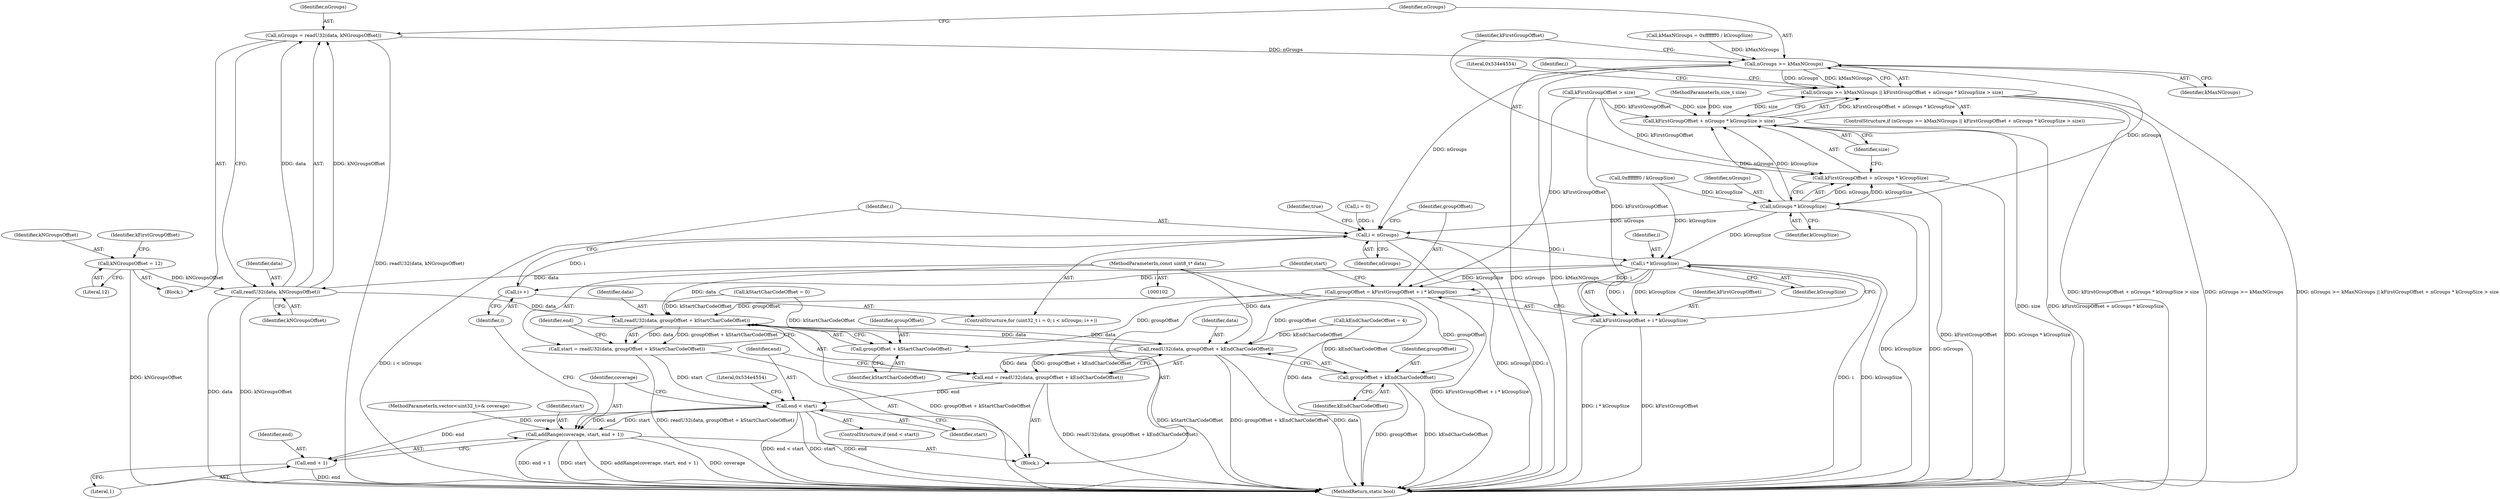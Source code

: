 digraph "0_Android_f4785aa1947b8d22d5b19559ef1ca526d98e0e73@API" {
"1000141" [label="(Call,nGroups = readU32(data, kNGroupsOffset))"];
"1000143" [label="(Call,readU32(data, kNGroupsOffset))"];
"1000104" [label="(MethodParameterIn,const uint8_t* data)"];
"1000108" [label="(Call,kNGroupsOffset = 12)"];
"1000148" [label="(Call,nGroups >= kMaxNGroups)"];
"1000147" [label="(Call,nGroups >= kMaxNGroups || kFirstGroupOffset + nGroups * kGroupSize > size)"];
"1000154" [label="(Call,nGroups * kGroupSize)"];
"1000151" [label="(Call,kFirstGroupOffset + nGroups * kGroupSize > size)"];
"1000152" [label="(Call,kFirstGroupOffset + nGroups * kGroupSize)"];
"1000169" [label="(Call,i < nGroups)"];
"1000180" [label="(Call,i * kGroupSize)"];
"1000172" [label="(Call,i++)"];
"1000176" [label="(Call,groupOffset = kFirstGroupOffset + i * kGroupSize)"];
"1000186" [label="(Call,readU32(data, groupOffset + kStartCharCodeOffset))"];
"1000184" [label="(Call,start = readU32(data, groupOffset + kStartCharCodeOffset))"];
"1000200" [label="(Call,end < start)"];
"1000209" [label="(Call,addRange(coverage, start, end + 1))"];
"1000212" [label="(Call,end + 1)"];
"1000194" [label="(Call,readU32(data, groupOffset + kEndCharCodeOffset))"];
"1000192" [label="(Call,end = readU32(data, groupOffset + kEndCharCodeOffset))"];
"1000188" [label="(Call,groupOffset + kStartCharCodeOffset)"];
"1000196" [label="(Call,groupOffset + kEndCharCodeOffset)"];
"1000178" [label="(Call,kFirstGroupOffset + i * kGroupSize)"];
"1000106" [label="(Block,)"];
"1000197" [label="(Identifier,groupOffset)"];
"1000177" [label="(Identifier,groupOffset)"];
"1000146" [label="(ControlStructure,if (nGroups >= kMaxNGroups || kFirstGroupOffset + nGroups * kGroupSize > size))"];
"1000164" [label="(ControlStructure,for (uint32_t i = 0; i < nGroups; i++))"];
"1000176" [label="(Call,groupOffset = kFirstGroupOffset + i * kGroupSize)"];
"1000169" [label="(Call,i < nGroups)"];
"1000113" [label="(Identifier,kFirstGroupOffset)"];
"1000174" [label="(Block,)"];
"1000195" [label="(Identifier,data)"];
"1000179" [label="(Identifier,kFirstGroupOffset)"];
"1000170" [label="(Identifier,i)"];
"1000200" [label="(Call,end < start)"];
"1000194" [label="(Call,readU32(data, groupOffset + kEndCharCodeOffset))"];
"1000180" [label="(Call,i * kGroupSize)"];
"1000152" [label="(Call,kFirstGroupOffset + nGroups * kGroupSize)"];
"1000148" [label="(Call,nGroups >= kMaxNGroups)"];
"1000144" [label="(Identifier,data)"];
"1000166" [label="(Call,i = 0)"];
"1000214" [label="(Literal,1)"];
"1000192" [label="(Call,end = readU32(data, groupOffset + kEndCharCodeOffset))"];
"1000160" [label="(Literal,0x534e4554)"];
"1000187" [label="(Identifier,data)"];
"1000147" [label="(Call,nGroups >= kMaxNGroups || kFirstGroupOffset + nGroups * kGroupSize > size)"];
"1000173" [label="(Identifier,i)"];
"1000211" [label="(Identifier,start)"];
"1000128" [label="(Call,kMaxNGroups = 0xfffffff0 / kGroupSize)"];
"1000108" [label="(Call,kNGroupsOffset = 12)"];
"1000205" [label="(Literal,0x534e4554)"];
"1000213" [label="(Identifier,end)"];
"1000198" [label="(Identifier,kEndCharCodeOffset)"];
"1000154" [label="(Call,nGroups * kGroupSize)"];
"1000209" [label="(Call,addRange(coverage, start, end + 1))"];
"1000186" [label="(Call,readU32(data, groupOffset + kStartCharCodeOffset))"];
"1000151" [label="(Call,kFirstGroupOffset + nGroups * kGroupSize > size)"];
"1000109" [label="(Identifier,kNGroupsOffset)"];
"1000103" [label="(MethodParameterIn,vector<uint32_t>& coverage)"];
"1000110" [label="(Literal,12)"];
"1000181" [label="(Identifier,i)"];
"1000193" [label="(Identifier,end)"];
"1000210" [label="(Identifier,coverage)"];
"1000150" [label="(Identifier,kMaxNGroups)"];
"1000171" [label="(Identifier,nGroups)"];
"1000178" [label="(Call,kFirstGroupOffset + i * kGroupSize)"];
"1000199" [label="(ControlStructure,if (end < start))"];
"1000190" [label="(Identifier,kStartCharCodeOffset)"];
"1000212" [label="(Call,end + 1)"];
"1000167" [label="(Identifier,i)"];
"1000149" [label="(Identifier,nGroups)"];
"1000153" [label="(Identifier,kFirstGroupOffset)"];
"1000217" [label="(MethodReturn,static bool)"];
"1000143" [label="(Call,readU32(data, kNGroupsOffset))"];
"1000202" [label="(Identifier,start)"];
"1000142" [label="(Identifier,nGroups)"];
"1000185" [label="(Identifier,start)"];
"1000188" [label="(Call,groupOffset + kStartCharCodeOffset)"];
"1000155" [label="(Identifier,nGroups)"];
"1000130" [label="(Call,0xfffffff0 / kGroupSize)"];
"1000104" [label="(MethodParameterIn,const uint8_t* data)"];
"1000105" [label="(MethodParameterIn,size_t size)"];
"1000157" [label="(Identifier,size)"];
"1000134" [label="(Call,kFirstGroupOffset > size)"];
"1000156" [label="(Identifier,kGroupSize)"];
"1000216" [label="(Identifier,true)"];
"1000201" [label="(Identifier,end)"];
"1000196" [label="(Call,groupOffset + kEndCharCodeOffset)"];
"1000184" [label="(Call,start = readU32(data, groupOffset + kStartCharCodeOffset))"];
"1000189" [label="(Identifier,groupOffset)"];
"1000141" [label="(Call,nGroups = readU32(data, kNGroupsOffset))"];
"1000120" [label="(Call,kStartCharCodeOffset = 0)"];
"1000124" [label="(Call,kEndCharCodeOffset = 4)"];
"1000182" [label="(Identifier,kGroupSize)"];
"1000172" [label="(Call,i++)"];
"1000145" [label="(Identifier,kNGroupsOffset)"];
"1000141" -> "1000106"  [label="AST: "];
"1000141" -> "1000143"  [label="CFG: "];
"1000142" -> "1000141"  [label="AST: "];
"1000143" -> "1000141"  [label="AST: "];
"1000149" -> "1000141"  [label="CFG: "];
"1000141" -> "1000217"  [label="DDG: readU32(data, kNGroupsOffset)"];
"1000143" -> "1000141"  [label="DDG: data"];
"1000143" -> "1000141"  [label="DDG: kNGroupsOffset"];
"1000141" -> "1000148"  [label="DDG: nGroups"];
"1000143" -> "1000145"  [label="CFG: "];
"1000144" -> "1000143"  [label="AST: "];
"1000145" -> "1000143"  [label="AST: "];
"1000143" -> "1000217"  [label="DDG: data"];
"1000143" -> "1000217"  [label="DDG: kNGroupsOffset"];
"1000104" -> "1000143"  [label="DDG: data"];
"1000108" -> "1000143"  [label="DDG: kNGroupsOffset"];
"1000143" -> "1000186"  [label="DDG: data"];
"1000104" -> "1000102"  [label="AST: "];
"1000104" -> "1000217"  [label="DDG: data"];
"1000104" -> "1000186"  [label="DDG: data"];
"1000104" -> "1000194"  [label="DDG: data"];
"1000108" -> "1000106"  [label="AST: "];
"1000108" -> "1000110"  [label="CFG: "];
"1000109" -> "1000108"  [label="AST: "];
"1000110" -> "1000108"  [label="AST: "];
"1000113" -> "1000108"  [label="CFG: "];
"1000108" -> "1000217"  [label="DDG: kNGroupsOffset"];
"1000148" -> "1000147"  [label="AST: "];
"1000148" -> "1000150"  [label="CFG: "];
"1000149" -> "1000148"  [label="AST: "];
"1000150" -> "1000148"  [label="AST: "];
"1000153" -> "1000148"  [label="CFG: "];
"1000147" -> "1000148"  [label="CFG: "];
"1000148" -> "1000217"  [label="DDG: nGroups"];
"1000148" -> "1000217"  [label="DDG: kMaxNGroups"];
"1000148" -> "1000147"  [label="DDG: nGroups"];
"1000148" -> "1000147"  [label="DDG: kMaxNGroups"];
"1000128" -> "1000148"  [label="DDG: kMaxNGroups"];
"1000148" -> "1000154"  [label="DDG: nGroups"];
"1000148" -> "1000169"  [label="DDG: nGroups"];
"1000147" -> "1000146"  [label="AST: "];
"1000147" -> "1000151"  [label="CFG: "];
"1000151" -> "1000147"  [label="AST: "];
"1000160" -> "1000147"  [label="CFG: "];
"1000167" -> "1000147"  [label="CFG: "];
"1000147" -> "1000217"  [label="DDG: kFirstGroupOffset + nGroups * kGroupSize > size"];
"1000147" -> "1000217"  [label="DDG: nGroups >= kMaxNGroups"];
"1000147" -> "1000217"  [label="DDG: nGroups >= kMaxNGroups || kFirstGroupOffset + nGroups * kGroupSize > size"];
"1000151" -> "1000147"  [label="DDG: kFirstGroupOffset + nGroups * kGroupSize"];
"1000151" -> "1000147"  [label="DDG: size"];
"1000154" -> "1000152"  [label="AST: "];
"1000154" -> "1000156"  [label="CFG: "];
"1000155" -> "1000154"  [label="AST: "];
"1000156" -> "1000154"  [label="AST: "];
"1000152" -> "1000154"  [label="CFG: "];
"1000154" -> "1000217"  [label="DDG: nGroups"];
"1000154" -> "1000217"  [label="DDG: kGroupSize"];
"1000154" -> "1000151"  [label="DDG: nGroups"];
"1000154" -> "1000151"  [label="DDG: kGroupSize"];
"1000154" -> "1000152"  [label="DDG: nGroups"];
"1000154" -> "1000152"  [label="DDG: kGroupSize"];
"1000130" -> "1000154"  [label="DDG: kGroupSize"];
"1000154" -> "1000169"  [label="DDG: nGroups"];
"1000154" -> "1000180"  [label="DDG: kGroupSize"];
"1000151" -> "1000157"  [label="CFG: "];
"1000152" -> "1000151"  [label="AST: "];
"1000157" -> "1000151"  [label="AST: "];
"1000151" -> "1000217"  [label="DDG: size"];
"1000151" -> "1000217"  [label="DDG: kFirstGroupOffset + nGroups * kGroupSize"];
"1000134" -> "1000151"  [label="DDG: kFirstGroupOffset"];
"1000134" -> "1000151"  [label="DDG: size"];
"1000105" -> "1000151"  [label="DDG: size"];
"1000153" -> "1000152"  [label="AST: "];
"1000157" -> "1000152"  [label="CFG: "];
"1000152" -> "1000217"  [label="DDG: kFirstGroupOffset"];
"1000152" -> "1000217"  [label="DDG: nGroups * kGroupSize"];
"1000134" -> "1000152"  [label="DDG: kFirstGroupOffset"];
"1000169" -> "1000164"  [label="AST: "];
"1000169" -> "1000171"  [label="CFG: "];
"1000170" -> "1000169"  [label="AST: "];
"1000171" -> "1000169"  [label="AST: "];
"1000177" -> "1000169"  [label="CFG: "];
"1000216" -> "1000169"  [label="CFG: "];
"1000169" -> "1000217"  [label="DDG: i < nGroups"];
"1000169" -> "1000217"  [label="DDG: nGroups"];
"1000169" -> "1000217"  [label="DDG: i"];
"1000166" -> "1000169"  [label="DDG: i"];
"1000172" -> "1000169"  [label="DDG: i"];
"1000169" -> "1000180"  [label="DDG: i"];
"1000180" -> "1000178"  [label="AST: "];
"1000180" -> "1000182"  [label="CFG: "];
"1000181" -> "1000180"  [label="AST: "];
"1000182" -> "1000180"  [label="AST: "];
"1000178" -> "1000180"  [label="CFG: "];
"1000180" -> "1000217"  [label="DDG: i"];
"1000180" -> "1000217"  [label="DDG: kGroupSize"];
"1000180" -> "1000172"  [label="DDG: i"];
"1000180" -> "1000176"  [label="DDG: i"];
"1000180" -> "1000176"  [label="DDG: kGroupSize"];
"1000180" -> "1000178"  [label="DDG: i"];
"1000180" -> "1000178"  [label="DDG: kGroupSize"];
"1000130" -> "1000180"  [label="DDG: kGroupSize"];
"1000172" -> "1000164"  [label="AST: "];
"1000172" -> "1000173"  [label="CFG: "];
"1000173" -> "1000172"  [label="AST: "];
"1000170" -> "1000172"  [label="CFG: "];
"1000176" -> "1000174"  [label="AST: "];
"1000176" -> "1000178"  [label="CFG: "];
"1000177" -> "1000176"  [label="AST: "];
"1000178" -> "1000176"  [label="AST: "];
"1000185" -> "1000176"  [label="CFG: "];
"1000176" -> "1000217"  [label="DDG: kFirstGroupOffset + i * kGroupSize"];
"1000134" -> "1000176"  [label="DDG: kFirstGroupOffset"];
"1000176" -> "1000186"  [label="DDG: groupOffset"];
"1000176" -> "1000188"  [label="DDG: groupOffset"];
"1000176" -> "1000194"  [label="DDG: groupOffset"];
"1000176" -> "1000196"  [label="DDG: groupOffset"];
"1000186" -> "1000184"  [label="AST: "];
"1000186" -> "1000188"  [label="CFG: "];
"1000187" -> "1000186"  [label="AST: "];
"1000188" -> "1000186"  [label="AST: "];
"1000184" -> "1000186"  [label="CFG: "];
"1000186" -> "1000217"  [label="DDG: groupOffset + kStartCharCodeOffset"];
"1000186" -> "1000184"  [label="DDG: data"];
"1000186" -> "1000184"  [label="DDG: groupOffset + kStartCharCodeOffset"];
"1000194" -> "1000186"  [label="DDG: data"];
"1000120" -> "1000186"  [label="DDG: kStartCharCodeOffset"];
"1000186" -> "1000194"  [label="DDG: data"];
"1000184" -> "1000174"  [label="AST: "];
"1000185" -> "1000184"  [label="AST: "];
"1000193" -> "1000184"  [label="CFG: "];
"1000184" -> "1000217"  [label="DDG: readU32(data, groupOffset + kStartCharCodeOffset)"];
"1000184" -> "1000200"  [label="DDG: start"];
"1000200" -> "1000199"  [label="AST: "];
"1000200" -> "1000202"  [label="CFG: "];
"1000201" -> "1000200"  [label="AST: "];
"1000202" -> "1000200"  [label="AST: "];
"1000205" -> "1000200"  [label="CFG: "];
"1000210" -> "1000200"  [label="CFG: "];
"1000200" -> "1000217"  [label="DDG: end"];
"1000200" -> "1000217"  [label="DDG: end < start"];
"1000200" -> "1000217"  [label="DDG: start"];
"1000192" -> "1000200"  [label="DDG: end"];
"1000200" -> "1000209"  [label="DDG: start"];
"1000200" -> "1000209"  [label="DDG: end"];
"1000200" -> "1000212"  [label="DDG: end"];
"1000209" -> "1000174"  [label="AST: "];
"1000209" -> "1000212"  [label="CFG: "];
"1000210" -> "1000209"  [label="AST: "];
"1000211" -> "1000209"  [label="AST: "];
"1000212" -> "1000209"  [label="AST: "];
"1000173" -> "1000209"  [label="CFG: "];
"1000209" -> "1000217"  [label="DDG: addRange(coverage, start, end + 1)"];
"1000209" -> "1000217"  [label="DDG: coverage"];
"1000209" -> "1000217"  [label="DDG: end + 1"];
"1000209" -> "1000217"  [label="DDG: start"];
"1000103" -> "1000209"  [label="DDG: coverage"];
"1000212" -> "1000214"  [label="CFG: "];
"1000213" -> "1000212"  [label="AST: "];
"1000214" -> "1000212"  [label="AST: "];
"1000212" -> "1000217"  [label="DDG: end"];
"1000194" -> "1000192"  [label="AST: "];
"1000194" -> "1000196"  [label="CFG: "];
"1000195" -> "1000194"  [label="AST: "];
"1000196" -> "1000194"  [label="AST: "];
"1000192" -> "1000194"  [label="CFG: "];
"1000194" -> "1000217"  [label="DDG: groupOffset + kEndCharCodeOffset"];
"1000194" -> "1000217"  [label="DDG: data"];
"1000194" -> "1000192"  [label="DDG: data"];
"1000194" -> "1000192"  [label="DDG: groupOffset + kEndCharCodeOffset"];
"1000124" -> "1000194"  [label="DDG: kEndCharCodeOffset"];
"1000192" -> "1000174"  [label="AST: "];
"1000193" -> "1000192"  [label="AST: "];
"1000201" -> "1000192"  [label="CFG: "];
"1000192" -> "1000217"  [label="DDG: readU32(data, groupOffset + kEndCharCodeOffset)"];
"1000188" -> "1000190"  [label="CFG: "];
"1000189" -> "1000188"  [label="AST: "];
"1000190" -> "1000188"  [label="AST: "];
"1000188" -> "1000217"  [label="DDG: kStartCharCodeOffset"];
"1000120" -> "1000188"  [label="DDG: kStartCharCodeOffset"];
"1000196" -> "1000198"  [label="CFG: "];
"1000197" -> "1000196"  [label="AST: "];
"1000198" -> "1000196"  [label="AST: "];
"1000196" -> "1000217"  [label="DDG: groupOffset"];
"1000196" -> "1000217"  [label="DDG: kEndCharCodeOffset"];
"1000124" -> "1000196"  [label="DDG: kEndCharCodeOffset"];
"1000179" -> "1000178"  [label="AST: "];
"1000178" -> "1000217"  [label="DDG: kFirstGroupOffset"];
"1000178" -> "1000217"  [label="DDG: i * kGroupSize"];
"1000134" -> "1000178"  [label="DDG: kFirstGroupOffset"];
}
